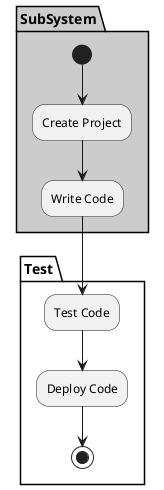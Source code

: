 @startuml

partition "Test" {

}

partition SubSystem  #cccccc {
  (*) --> "Create Project"
  --> "Write Code"
}

partition "Test" {
  "Write Code" --> "Test Code"
  "Test Code" --> "Deploy Code"
  "Deploy Code" --> (*)
}

@enduml
